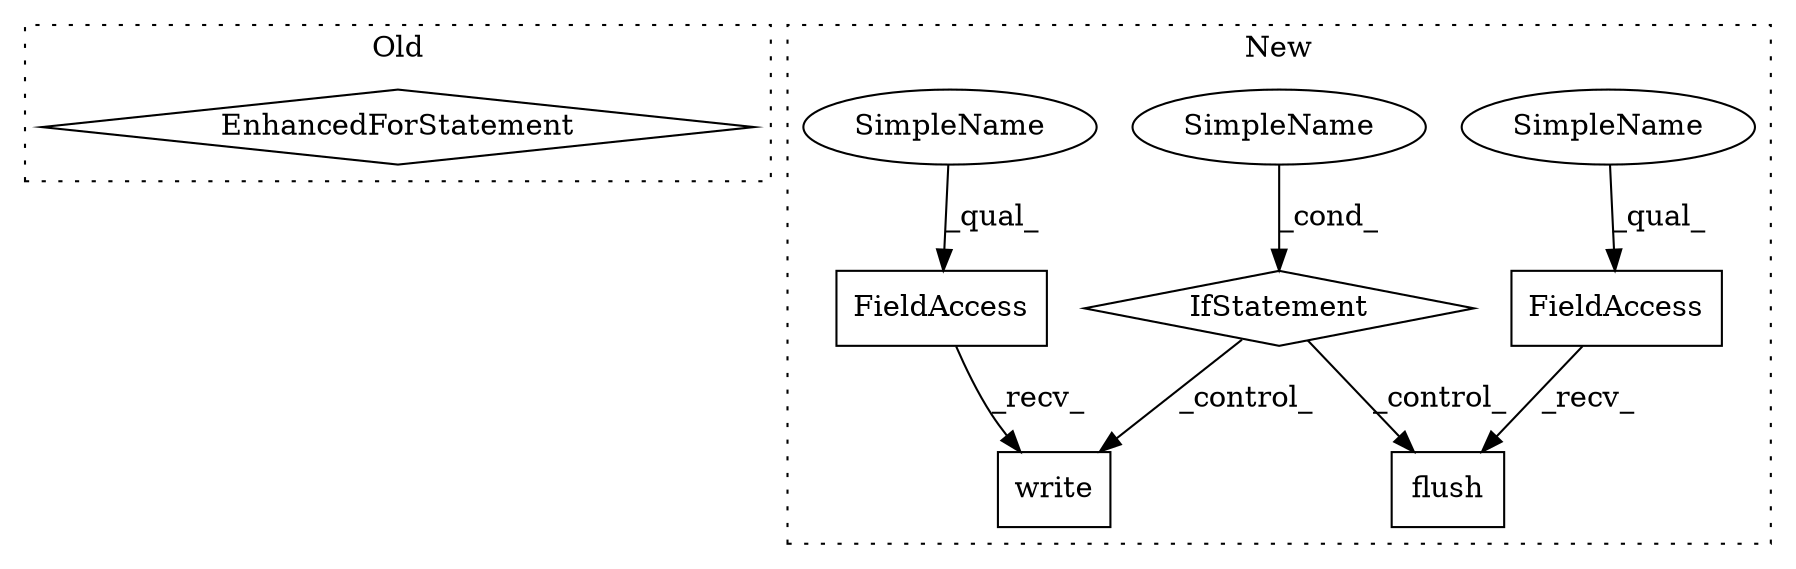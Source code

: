 digraph G {
subgraph cluster0 {
1 [label="EnhancedForStatement" a="70" s="4967,5062" l="61,2" shape="diamond"];
label = "Old";
style="dotted";
}
subgraph cluster1 {
2 [label="flush" a="32" s="4622" l="7" shape="box"];
3 [label="FieldAccess" a="22" s="4611" l="10" shape="box"];
4 [label="IfStatement" a="25" s="4385,4431" l="4,2" shape="diamond"];
5 [label="write" a="32" s="4562,4600" l="6,1" shape="box"];
6 [label="FieldAccess" a="22" s="4551" l="10" shape="box"];
7 [label="SimpleName" a="42" s="" l="" shape="ellipse"];
8 [label="SimpleName" a="42" s="4611" l="3" shape="ellipse"];
9 [label="SimpleName" a="42" s="4551" l="3" shape="ellipse"];
label = "New";
style="dotted";
}
3 -> 2 [label="_recv_"];
4 -> 5 [label="_control_"];
4 -> 2 [label="_control_"];
6 -> 5 [label="_recv_"];
7 -> 4 [label="_cond_"];
8 -> 3 [label="_qual_"];
9 -> 6 [label="_qual_"];
}